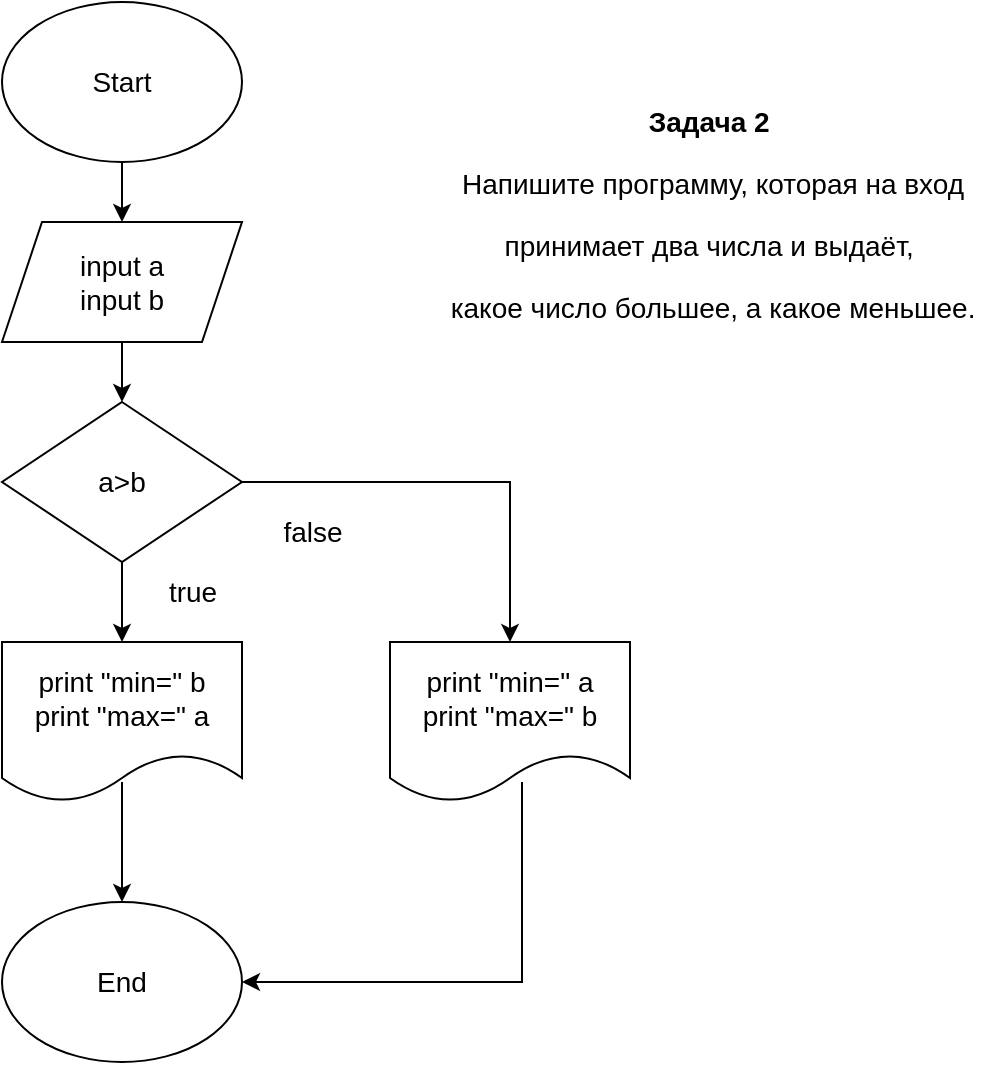 <mxfile version="20.8.10" type="device"><diagram name="Страница 1" id="iXq8rEnQdeUJQW3mZ0do"><mxGraphModel dx="1434" dy="844" grid="1" gridSize="10" guides="1" tooltips="1" connect="1" arrows="1" fold="1" page="1" pageScale="1" pageWidth="827" pageHeight="1169" math="0" shadow="0"><root><mxCell id="0"/><mxCell id="1" parent="0"/><mxCell id="6fV2Vgq44GpK6bG8lYZ8-3" value="" style="edgeStyle=orthogonalEdgeStyle;rounded=0;orthogonalLoop=1;jettySize=auto;html=1;fontSize=14;" parent="1" source="6fV2Vgq44GpK6bG8lYZ8-1" target="6fV2Vgq44GpK6bG8lYZ8-2" edge="1"><mxGeometry relative="1" as="geometry"/></mxCell><mxCell id="6fV2Vgq44GpK6bG8lYZ8-1" value="&lt;font style=&quot;font-size: 14px;&quot;&gt;Start&lt;/font&gt;" style="ellipse;whiteSpace=wrap;html=1;" parent="1" vertex="1"><mxGeometry x="220" y="40" width="120" height="80" as="geometry"/></mxCell><mxCell id="6fV2Vgq44GpK6bG8lYZ8-5" value="" style="edgeStyle=orthogonalEdgeStyle;rounded=0;orthogonalLoop=1;jettySize=auto;html=1;fontSize=14;" parent="1" source="6fV2Vgq44GpK6bG8lYZ8-2" edge="1"><mxGeometry relative="1" as="geometry"><mxPoint x="280" y="240" as="targetPoint"/></mxGeometry></mxCell><mxCell id="6fV2Vgq44GpK6bG8lYZ8-2" value="input a&lt;br&gt;input b" style="shape=parallelogram;perimeter=parallelogramPerimeter;whiteSpace=wrap;html=1;fixedSize=1;fontSize=14;" parent="1" vertex="1"><mxGeometry x="220" y="150" width="120" height="60" as="geometry"/></mxCell><mxCell id="6fV2Vgq44GpK6bG8lYZ8-14" value="" style="edgeStyle=orthogonalEdgeStyle;rounded=0;orthogonalLoop=1;jettySize=auto;html=1;fontSize=14;" parent="1" source="6fV2Vgq44GpK6bG8lYZ8-12" target="6fV2Vgq44GpK6bG8lYZ8-13" edge="1"><mxGeometry relative="1" as="geometry"/></mxCell><mxCell id="6fV2Vgq44GpK6bG8lYZ8-12" value="a&amp;gt;b" style="rhombus;whiteSpace=wrap;html=1;fontSize=14;" parent="1" vertex="1"><mxGeometry x="220" y="240" width="120" height="80" as="geometry"/></mxCell><mxCell id="6fV2Vgq44GpK6bG8lYZ8-21" value="" style="edgeStyle=orthogonalEdgeStyle;rounded=0;orthogonalLoop=1;jettySize=auto;html=1;fontSize=14;exitX=0.5;exitY=0.875;exitDx=0;exitDy=0;exitPerimeter=0;" parent="1" source="6fV2Vgq44GpK6bG8lYZ8-13" target="6fV2Vgq44GpK6bG8lYZ8-20" edge="1"><mxGeometry relative="1" as="geometry"/></mxCell><mxCell id="6fV2Vgq44GpK6bG8lYZ8-13" value="print &quot;min=&quot; b&lt;br&gt;print &quot;max=&quot; a" style="shape=document;whiteSpace=wrap;html=1;boundedLbl=1;fontSize=14;" parent="1" vertex="1"><mxGeometry x="220" y="360" width="120" height="80" as="geometry"/></mxCell><mxCell id="6fV2Vgq44GpK6bG8lYZ8-15" value="true" style="text;html=1;align=center;verticalAlign=middle;resizable=0;points=[];autosize=1;strokeColor=none;fillColor=none;fontSize=14;" parent="1" vertex="1"><mxGeometry x="290" y="320" width="50" height="30" as="geometry"/></mxCell><mxCell id="6fV2Vgq44GpK6bG8lYZ8-16" value="print &quot;min=&quot; a&lt;br style=&quot;border-color: var(--border-color);&quot;&gt;print &quot;max=&quot; b" style="shape=document;whiteSpace=wrap;html=1;boundedLbl=1;fontSize=14;" parent="1" vertex="1"><mxGeometry x="414" y="360" width="120" height="80" as="geometry"/></mxCell><mxCell id="6fV2Vgq44GpK6bG8lYZ8-17" value="" style="endArrow=classic;html=1;rounded=0;fontSize=14;entryX=0.5;entryY=0;entryDx=0;entryDy=0;exitX=1;exitY=0.5;exitDx=0;exitDy=0;" parent="1" source="6fV2Vgq44GpK6bG8lYZ8-12" target="6fV2Vgq44GpK6bG8lYZ8-16" edge="1"><mxGeometry width="50" height="50" relative="1" as="geometry"><mxPoint x="260" y="300" as="sourcePoint"/><mxPoint x="310" y="250" as="targetPoint"/><Array as="points"><mxPoint x="474" y="280"/></Array></mxGeometry></mxCell><mxCell id="6fV2Vgq44GpK6bG8lYZ8-19" value="false" style="text;html=1;align=center;verticalAlign=middle;resizable=0;points=[];autosize=1;strokeColor=none;fillColor=none;fontSize=14;" parent="1" vertex="1"><mxGeometry x="350" y="290" width="50" height="30" as="geometry"/></mxCell><mxCell id="6fV2Vgq44GpK6bG8lYZ8-20" value="End" style="ellipse;whiteSpace=wrap;html=1;fontSize=14;" parent="1" vertex="1"><mxGeometry x="220" y="490" width="120" height="80" as="geometry"/></mxCell><mxCell id="6fV2Vgq44GpK6bG8lYZ8-22" value="" style="endArrow=classic;html=1;rounded=0;fontSize=14;exitX=0.55;exitY=0.875;exitDx=0;exitDy=0;exitPerimeter=0;entryX=1;entryY=0.5;entryDx=0;entryDy=0;" parent="1" source="6fV2Vgq44GpK6bG8lYZ8-16" target="6fV2Vgq44GpK6bG8lYZ8-20" edge="1"><mxGeometry width="50" height="50" relative="1" as="geometry"><mxPoint x="260" y="300" as="sourcePoint"/><mxPoint x="310" y="250" as="targetPoint"/><Array as="points"><mxPoint x="480" y="530"/></Array></mxGeometry></mxCell><mxCell id="03WByVd6zIun2QYrDJ8K-1" value="&lt;br&gt;&lt;b style=&quot;background-color: initial;&quot;&gt;Задача 2&amp;nbsp;&lt;/b&gt;&lt;br&gt;&lt;p class=&quot;MsoNormal&quot;&gt;&lt;span&gt;Напишите программу, которая на вход&lt;/span&gt;&lt;/p&gt;&lt;p class=&quot;MsoNormal&quot;&gt;&lt;span&gt;принимает два числа и выдаёт,&amp;nbsp;&lt;/span&gt;&lt;/p&gt;&lt;p class=&quot;MsoNormal&quot;&gt;&lt;span&gt;какое число большее, а какое меньшее.&lt;/span&gt;&lt;/p&gt;" style="text;html=1;align=center;verticalAlign=middle;resizable=0;points=[];autosize=1;strokeColor=none;fillColor=none;fontSize=14;" vertex="1" parent="1"><mxGeometry x="430" y="70" width="290" height="150" as="geometry"/></mxCell></root></mxGraphModel></diagram></mxfile>